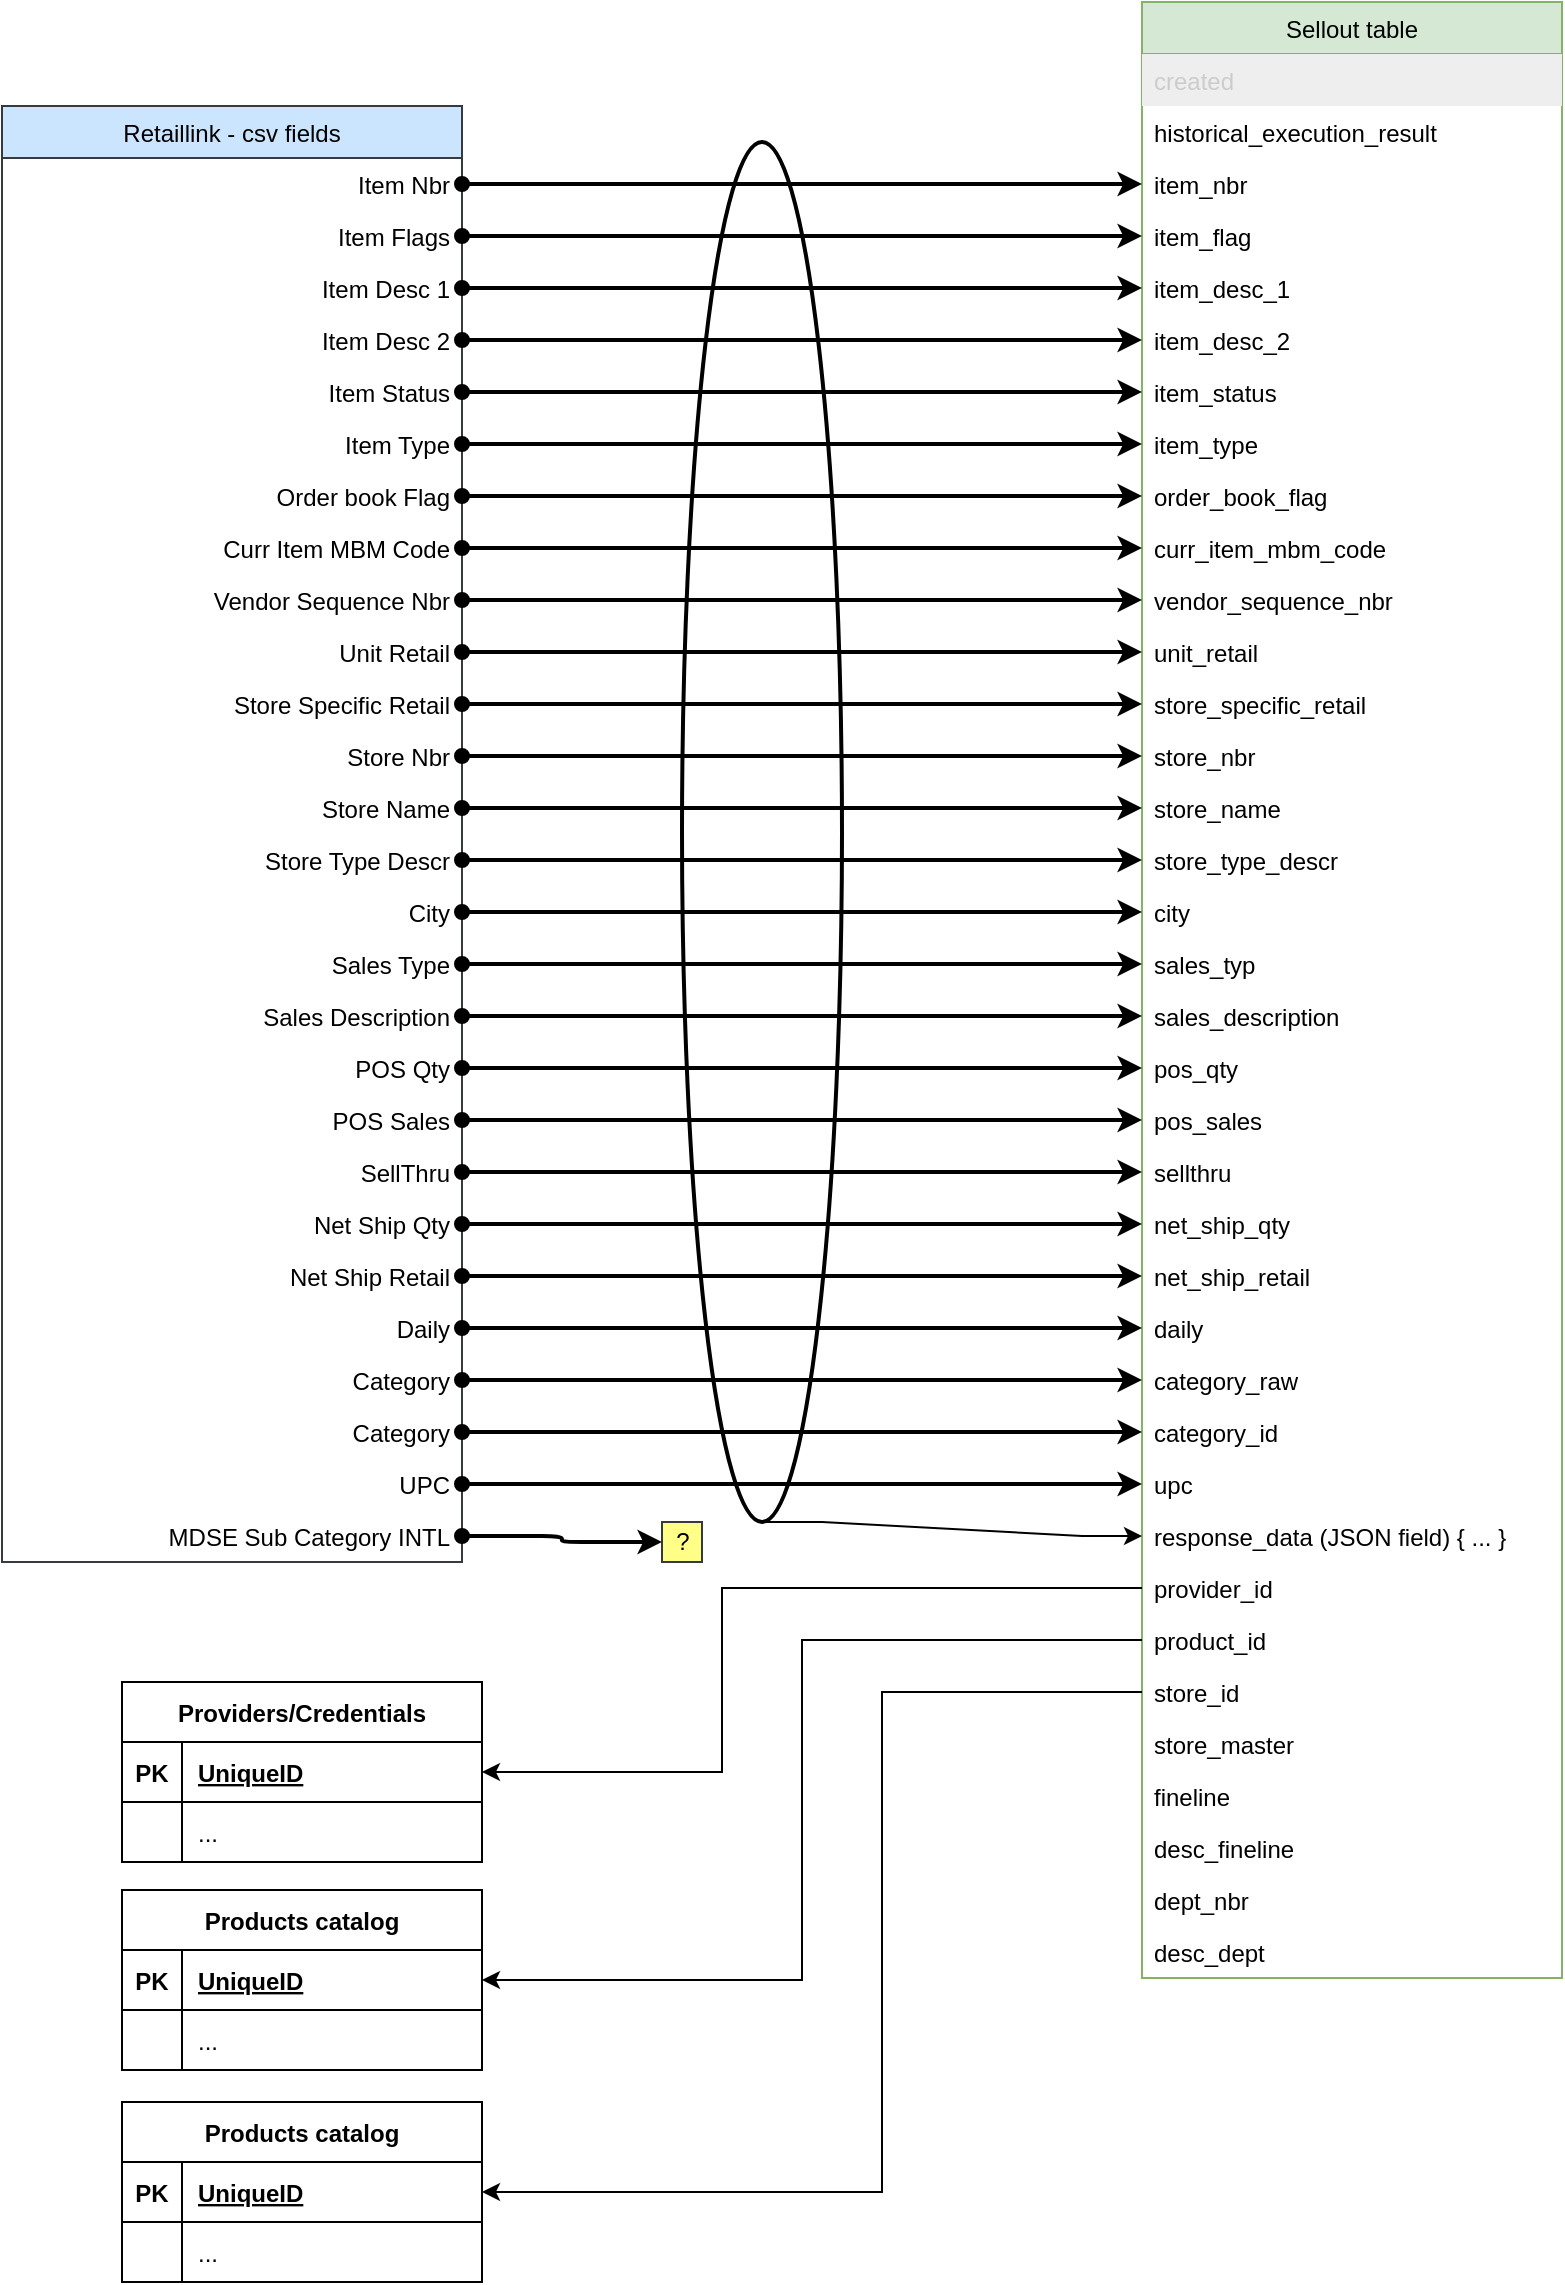 <mxfile version="14.0.1" type="github">
  <diagram name="Retaillink" id="099fd60b-425b-db50-ffb0-6b813814b670">
    <mxGraphModel dx="1422" dy="816" grid="1" gridSize="10" guides="1" tooltips="1" connect="1" arrows="1" fold="1" page="1" pageScale="1" pageWidth="850" pageHeight="1100" background="#ffffff" math="0" shadow="0">
      <root>
        <mxCell id="0" />
        <mxCell id="1" parent="0" />
        <mxCell id="QjQ2f5bVKvRvodsTn5_Y-1" value="Sellout table" style="swimlane;fontStyle=0;childLayout=stackLayout;horizontal=1;startSize=26;fillColor=#d5e8d4;horizontalStack=0;resizeParent=1;resizeParentMax=0;resizeLast=0;collapsible=1;marginBottom=0;strokeColor=#82b366;" parent="1" vertex="1">
          <mxGeometry x="610" y="80" width="210" height="988" as="geometry" />
        </mxCell>
        <mxCell id="QjQ2f5bVKvRvodsTn5_Y-2" value="created" style="text;fillColor=#eeeeee;align=left;verticalAlign=top;spacingLeft=4;spacingRight=4;overflow=hidden;rotatable=0;points=[[0,0.5],[1,0.5]];portConstraint=eastwest;fontColor=#CCCCCC;" parent="QjQ2f5bVKvRvodsTn5_Y-1" vertex="1">
          <mxGeometry y="26" width="210" height="26" as="geometry" />
        </mxCell>
        <mxCell id="QjQ2f5bVKvRvodsTn5_Y-3" value="historical_execution_result" style="text;strokeColor=none;fillColor=none;align=left;verticalAlign=top;spacingLeft=4;spacingRight=4;overflow=hidden;rotatable=0;points=[[0,0.5],[1,0.5]];portConstraint=eastwest;" parent="QjQ2f5bVKvRvodsTn5_Y-1" vertex="1">
          <mxGeometry y="52" width="210" height="26" as="geometry" />
        </mxCell>
        <mxCell id="QjQ2f5bVKvRvodsTn5_Y-25" value="item_nbr" style="text;strokeColor=none;fillColor=none;align=left;verticalAlign=top;spacingLeft=4;spacingRight=4;overflow=hidden;rotatable=0;points=[[0,0.5],[1,0.5]];portConstraint=eastwest;" parent="QjQ2f5bVKvRvodsTn5_Y-1" vertex="1">
          <mxGeometry y="78" width="210" height="26" as="geometry" />
        </mxCell>
        <mxCell id="QjQ2f5bVKvRvodsTn5_Y-26" value="item_flag" style="text;strokeColor=none;fillColor=none;align=left;verticalAlign=top;spacingLeft=4;spacingRight=4;overflow=hidden;rotatable=0;points=[[0,0.5],[1,0.5]];portConstraint=eastwest;" parent="QjQ2f5bVKvRvodsTn5_Y-1" vertex="1">
          <mxGeometry y="104" width="210" height="26" as="geometry" />
        </mxCell>
        <mxCell id="QjQ2f5bVKvRvodsTn5_Y-27" value="item_desc_1&#xa;" style="text;strokeColor=none;fillColor=none;align=left;verticalAlign=top;spacingLeft=4;spacingRight=4;overflow=hidden;rotatable=0;points=[[0,0.5],[1,0.5]];portConstraint=eastwest;" parent="QjQ2f5bVKvRvodsTn5_Y-1" vertex="1">
          <mxGeometry y="130" width="210" height="26" as="geometry" />
        </mxCell>
        <mxCell id="QjQ2f5bVKvRvodsTn5_Y-28" value="item_desc_2" style="text;strokeColor=none;fillColor=none;align=left;verticalAlign=top;spacingLeft=4;spacingRight=4;overflow=hidden;rotatable=0;points=[[0,0.5],[1,0.5]];portConstraint=eastwest;" parent="QjQ2f5bVKvRvodsTn5_Y-1" vertex="1">
          <mxGeometry y="156" width="210" height="26" as="geometry" />
        </mxCell>
        <mxCell id="QjQ2f5bVKvRvodsTn5_Y-29" value="item_status" style="text;strokeColor=none;fillColor=none;align=left;verticalAlign=top;spacingLeft=4;spacingRight=4;overflow=hidden;rotatable=0;points=[[0,0.5],[1,0.5]];portConstraint=eastwest;" parent="QjQ2f5bVKvRvodsTn5_Y-1" vertex="1">
          <mxGeometry y="182" width="210" height="26" as="geometry" />
        </mxCell>
        <mxCell id="QjQ2f5bVKvRvodsTn5_Y-32" value="item_type" style="text;strokeColor=none;fillColor=none;align=left;verticalAlign=top;spacingLeft=4;spacingRight=4;overflow=hidden;rotatable=0;points=[[0,0.5],[1,0.5]];portConstraint=eastwest;" parent="QjQ2f5bVKvRvodsTn5_Y-1" vertex="1">
          <mxGeometry y="208" width="210" height="26" as="geometry" />
        </mxCell>
        <mxCell id="QjQ2f5bVKvRvodsTn5_Y-31" value="order_book_flag" style="text;strokeColor=none;fillColor=none;align=left;verticalAlign=top;spacingLeft=4;spacingRight=4;overflow=hidden;rotatable=0;points=[[0,0.5],[1,0.5]];portConstraint=eastwest;" parent="QjQ2f5bVKvRvodsTn5_Y-1" vertex="1">
          <mxGeometry y="234" width="210" height="26" as="geometry" />
        </mxCell>
        <mxCell id="QjQ2f5bVKvRvodsTn5_Y-23" value="curr_item_mbm_code" style="text;strokeColor=none;fillColor=none;align=left;verticalAlign=top;spacingLeft=4;spacingRight=4;overflow=hidden;rotatable=0;points=[[0,0.5],[1,0.5]];portConstraint=eastwest;" parent="QjQ2f5bVKvRvodsTn5_Y-1" vertex="1">
          <mxGeometry y="260" width="210" height="26" as="geometry" />
        </mxCell>
        <mxCell id="QjQ2f5bVKvRvodsTn5_Y-30" value="vendor_sequence_nbr" style="text;strokeColor=none;fillColor=none;align=left;verticalAlign=top;spacingLeft=4;spacingRight=4;overflow=hidden;rotatable=0;points=[[0,0.5],[1,0.5]];portConstraint=eastwest;" parent="QjQ2f5bVKvRvodsTn5_Y-1" vertex="1">
          <mxGeometry y="286" width="210" height="26" as="geometry" />
        </mxCell>
        <mxCell id="QjQ2f5bVKvRvodsTn5_Y-11" value="unit_retail" style="text;strokeColor=none;fillColor=none;align=left;verticalAlign=top;spacingLeft=4;spacingRight=4;overflow=hidden;rotatable=0;points=[[0,0.5],[1,0.5]];portConstraint=eastwest;" parent="QjQ2f5bVKvRvodsTn5_Y-1" vertex="1">
          <mxGeometry y="312" width="210" height="26" as="geometry" />
        </mxCell>
        <mxCell id="QjQ2f5bVKvRvodsTn5_Y-34" value="store_specific_retail" style="text;strokeColor=none;fillColor=none;align=left;verticalAlign=top;spacingLeft=4;spacingRight=4;overflow=hidden;rotatable=0;points=[[0,0.5],[1,0.5]];portConstraint=eastwest;" parent="QjQ2f5bVKvRvodsTn5_Y-1" vertex="1">
          <mxGeometry y="338" width="210" height="26" as="geometry" />
        </mxCell>
        <mxCell id="QjQ2f5bVKvRvodsTn5_Y-22" value="store_nbr" style="text;strokeColor=none;fillColor=none;align=left;verticalAlign=top;spacingLeft=4;spacingRight=4;overflow=hidden;rotatable=0;points=[[0,0.5],[1,0.5]];portConstraint=eastwest;" parent="QjQ2f5bVKvRvodsTn5_Y-1" vertex="1">
          <mxGeometry y="364" width="210" height="26" as="geometry" />
        </mxCell>
        <mxCell id="QjQ2f5bVKvRvodsTn5_Y-12" value="store_name" style="text;strokeColor=none;fillColor=none;align=left;verticalAlign=top;spacingLeft=4;spacingRight=4;overflow=hidden;rotatable=0;points=[[0,0.5],[1,0.5]];portConstraint=eastwest;" parent="QjQ2f5bVKvRvodsTn5_Y-1" vertex="1">
          <mxGeometry y="390" width="210" height="26" as="geometry" />
        </mxCell>
        <mxCell id="QjQ2f5bVKvRvodsTn5_Y-13" value="store_type_descr" style="text;strokeColor=none;fillColor=none;align=left;verticalAlign=top;spacingLeft=4;spacingRight=4;overflow=hidden;rotatable=0;points=[[0,0.5],[1,0.5]];portConstraint=eastwest;" parent="QjQ2f5bVKvRvodsTn5_Y-1" vertex="1">
          <mxGeometry y="416" width="210" height="26" as="geometry" />
        </mxCell>
        <mxCell id="QjQ2f5bVKvRvodsTn5_Y-14" value="city" style="text;strokeColor=none;fillColor=none;align=left;verticalAlign=top;spacingLeft=4;spacingRight=4;overflow=hidden;rotatable=0;points=[[0,0.5],[1,0.5]];portConstraint=eastwest;" parent="QjQ2f5bVKvRvodsTn5_Y-1" vertex="1">
          <mxGeometry y="442" width="210" height="26" as="geometry" />
        </mxCell>
        <mxCell id="QjQ2f5bVKvRvodsTn5_Y-33" value="sales_typ" style="text;strokeColor=none;fillColor=none;align=left;verticalAlign=top;spacingLeft=4;spacingRight=4;overflow=hidden;rotatable=0;points=[[0,0.5],[1,0.5]];portConstraint=eastwest;" parent="QjQ2f5bVKvRvodsTn5_Y-1" vertex="1">
          <mxGeometry y="468" width="210" height="26" as="geometry" />
        </mxCell>
        <mxCell id="QjQ2f5bVKvRvodsTn5_Y-15" value="sales_description" style="text;strokeColor=none;fillColor=none;align=left;verticalAlign=top;spacingLeft=4;spacingRight=4;overflow=hidden;rotatable=0;points=[[0,0.5],[1,0.5]];portConstraint=eastwest;" parent="QjQ2f5bVKvRvodsTn5_Y-1" vertex="1">
          <mxGeometry y="494" width="210" height="26" as="geometry" />
        </mxCell>
        <mxCell id="QjQ2f5bVKvRvodsTn5_Y-16" value="pos_qty" style="text;strokeColor=none;fillColor=none;align=left;verticalAlign=top;spacingLeft=4;spacingRight=4;overflow=hidden;rotatable=0;points=[[0,0.5],[1,0.5]];portConstraint=eastwest;" parent="QjQ2f5bVKvRvodsTn5_Y-1" vertex="1">
          <mxGeometry y="520" width="210" height="26" as="geometry" />
        </mxCell>
        <mxCell id="QjQ2f5bVKvRvodsTn5_Y-17" value="pos_sales" style="text;strokeColor=none;fillColor=none;align=left;verticalAlign=top;spacingLeft=4;spacingRight=4;overflow=hidden;rotatable=0;points=[[0,0.5],[1,0.5]];portConstraint=eastwest;" parent="QjQ2f5bVKvRvodsTn5_Y-1" vertex="1">
          <mxGeometry y="546" width="210" height="26" as="geometry" />
        </mxCell>
        <mxCell id="QjQ2f5bVKvRvodsTn5_Y-18" value="sellthru" style="text;strokeColor=none;fillColor=none;align=left;verticalAlign=top;spacingLeft=4;spacingRight=4;overflow=hidden;rotatable=0;points=[[0,0.5],[1,0.5]];portConstraint=eastwest;" parent="QjQ2f5bVKvRvodsTn5_Y-1" vertex="1">
          <mxGeometry y="572" width="210" height="26" as="geometry" />
        </mxCell>
        <mxCell id="QjQ2f5bVKvRvodsTn5_Y-19" value="net_ship_qty" style="text;strokeColor=none;fillColor=none;align=left;verticalAlign=top;spacingLeft=4;spacingRight=4;overflow=hidden;rotatable=0;points=[[0,0.5],[1,0.5]];portConstraint=eastwest;" parent="QjQ2f5bVKvRvodsTn5_Y-1" vertex="1">
          <mxGeometry y="598" width="210" height="26" as="geometry" />
        </mxCell>
        <mxCell id="QjQ2f5bVKvRvodsTn5_Y-20" value="net_ship_retail" style="text;strokeColor=none;fillColor=none;align=left;verticalAlign=top;spacingLeft=4;spacingRight=4;overflow=hidden;rotatable=0;points=[[0,0.5],[1,0.5]];portConstraint=eastwest;" parent="QjQ2f5bVKvRvodsTn5_Y-1" vertex="1">
          <mxGeometry y="624" width="210" height="26" as="geometry" />
        </mxCell>
        <mxCell id="QjQ2f5bVKvRvodsTn5_Y-37" value="daily" style="text;strokeColor=none;fillColor=none;align=left;verticalAlign=top;spacingLeft=4;spacingRight=4;overflow=hidden;rotatable=0;points=[[0,0.5],[1,0.5]];portConstraint=eastwest;" parent="QjQ2f5bVKvRvodsTn5_Y-1" vertex="1">
          <mxGeometry y="650" width="210" height="26" as="geometry" />
        </mxCell>
        <mxCell id="QjQ2f5bVKvRvodsTn5_Y-21" value="category_raw" style="text;strokeColor=none;fillColor=none;align=left;verticalAlign=top;spacingLeft=4;spacingRight=4;overflow=hidden;rotatable=0;points=[[0,0.5],[1,0.5]];portConstraint=eastwest;" parent="QjQ2f5bVKvRvodsTn5_Y-1" vertex="1">
          <mxGeometry y="676" width="210" height="26" as="geometry" />
        </mxCell>
        <mxCell id="QjQ2f5bVKvRvodsTn5_Y-36" value="category_id" style="text;strokeColor=none;fillColor=none;align=left;verticalAlign=top;spacingLeft=4;spacingRight=4;overflow=hidden;rotatable=0;points=[[0,0.5],[1,0.5]];portConstraint=eastwest;" parent="QjQ2f5bVKvRvodsTn5_Y-1" vertex="1">
          <mxGeometry y="702" width="210" height="26" as="geometry" />
        </mxCell>
        <mxCell id="QjQ2f5bVKvRvodsTn5_Y-48" value="upc" style="text;strokeColor=none;fillColor=none;align=left;verticalAlign=top;spacingLeft=4;spacingRight=4;overflow=hidden;rotatable=0;points=[[0,0.5],[1,0.5]];portConstraint=eastwest;" parent="QjQ2f5bVKvRvodsTn5_Y-1" vertex="1">
          <mxGeometry y="728" width="210" height="26" as="geometry" />
        </mxCell>
        <mxCell id="QjQ2f5bVKvRvodsTn5_Y-4" value="response_data (JSON field) { ... }" style="text;strokeColor=none;fillColor=none;align=left;verticalAlign=top;spacingLeft=4;spacingRight=4;overflow=hidden;rotatable=0;points=[[0,0.5],[1,0.5]];portConstraint=eastwest;" parent="QjQ2f5bVKvRvodsTn5_Y-1" vertex="1">
          <mxGeometry y="754" width="210" height="26" as="geometry" />
        </mxCell>
        <mxCell id="QjQ2f5bVKvRvodsTn5_Y-47" value="provider_id" style="text;strokeColor=none;fillColor=none;align=left;verticalAlign=top;spacingLeft=4;spacingRight=4;overflow=hidden;rotatable=0;points=[[0,0.5],[1,0.5]];portConstraint=eastwest;" parent="QjQ2f5bVKvRvodsTn5_Y-1" vertex="1">
          <mxGeometry y="780" width="210" height="26" as="geometry" />
        </mxCell>
        <mxCell id="QjQ2f5bVKvRvodsTn5_Y-46" value="product_id" style="text;strokeColor=none;fillColor=none;align=left;verticalAlign=top;spacingLeft=4;spacingRight=4;overflow=hidden;rotatable=0;points=[[0,0.5],[1,0.5]];portConstraint=eastwest;" parent="QjQ2f5bVKvRvodsTn5_Y-1" vertex="1">
          <mxGeometry y="806" width="210" height="26" as="geometry" />
        </mxCell>
        <mxCell id="QjQ2f5bVKvRvodsTn5_Y-45" value="store_id" style="text;strokeColor=none;fillColor=none;align=left;verticalAlign=top;spacingLeft=4;spacingRight=4;overflow=hidden;rotatable=0;points=[[0,0.5],[1,0.5]];portConstraint=eastwest;" parent="QjQ2f5bVKvRvodsTn5_Y-1" vertex="1">
          <mxGeometry y="832" width="210" height="26" as="geometry" />
        </mxCell>
        <mxCell id="QjQ2f5bVKvRvodsTn5_Y-44" value="store_master" style="text;strokeColor=none;fillColor=none;align=left;verticalAlign=top;spacingLeft=4;spacingRight=4;overflow=hidden;rotatable=0;points=[[0,0.5],[1,0.5]];portConstraint=eastwest;" parent="QjQ2f5bVKvRvodsTn5_Y-1" vertex="1">
          <mxGeometry y="858" width="210" height="26" as="geometry" />
        </mxCell>
        <mxCell id="QjQ2f5bVKvRvodsTn5_Y-43" value="fineline" style="text;strokeColor=none;fillColor=none;align=left;verticalAlign=top;spacingLeft=4;spacingRight=4;overflow=hidden;rotatable=0;points=[[0,0.5],[1,0.5]];portConstraint=eastwest;" parent="QjQ2f5bVKvRvodsTn5_Y-1" vertex="1">
          <mxGeometry y="884" width="210" height="26" as="geometry" />
        </mxCell>
        <mxCell id="QjQ2f5bVKvRvodsTn5_Y-42" value="desc_fineline" style="text;strokeColor=none;fillColor=none;align=left;verticalAlign=top;spacingLeft=4;spacingRight=4;overflow=hidden;rotatable=0;points=[[0,0.5],[1,0.5]];portConstraint=eastwest;" parent="QjQ2f5bVKvRvodsTn5_Y-1" vertex="1">
          <mxGeometry y="910" width="210" height="26" as="geometry" />
        </mxCell>
        <mxCell id="QjQ2f5bVKvRvodsTn5_Y-41" value="dept_nbr" style="text;strokeColor=none;fillColor=none;align=left;verticalAlign=top;spacingLeft=4;spacingRight=4;overflow=hidden;rotatable=0;points=[[0,0.5],[1,0.5]];portConstraint=eastwest;" parent="QjQ2f5bVKvRvodsTn5_Y-1" vertex="1">
          <mxGeometry y="936" width="210" height="26" as="geometry" />
        </mxCell>
        <mxCell id="QjQ2f5bVKvRvodsTn5_Y-40" value="desc_dept" style="text;strokeColor=none;fillColor=none;align=left;verticalAlign=top;spacingLeft=4;spacingRight=4;overflow=hidden;rotatable=0;points=[[0,0.5],[1,0.5]];portConstraint=eastwest;" parent="QjQ2f5bVKvRvodsTn5_Y-1" vertex="1">
          <mxGeometry y="962" width="210" height="26" as="geometry" />
        </mxCell>
        <object label="Retaillink - csv fields" Chango="dsfadas" id="QjQ2f5bVKvRvodsTn5_Y-7">
          <mxCell style="swimlane;fontStyle=0;childLayout=stackLayout;horizontal=1;startSize=26;fillColor=#cce5ff;horizontalStack=0;resizeParent=1;resizeParentMax=0;resizeLast=0;collapsible=1;marginBottom=0;strokeColor=#36393d;" parent="1" vertex="1">
            <mxGeometry x="40" y="132" width="230" height="728" as="geometry" />
          </mxCell>
        </object>
        <mxCell id="QjQ2f5bVKvRvodsTn5_Y-8" value="Item Nbr" style="text;strokeColor=none;fillColor=none;align=right;verticalAlign=top;spacingLeft=4;spacingRight=4;overflow=hidden;rotatable=0;points=[[0,0.5],[1,0.5]];portConstraint=eastwest;perimeter=ellipsePerimeter;" parent="QjQ2f5bVKvRvodsTn5_Y-7" vertex="1">
          <mxGeometry y="26" width="230" height="26" as="geometry" />
        </mxCell>
        <mxCell id="QjQ2f5bVKvRvodsTn5_Y-9" value="Item Flags" style="text;strokeColor=none;fillColor=none;align=right;verticalAlign=top;spacingLeft=4;spacingRight=4;overflow=hidden;rotatable=0;points=[[0,0.5],[1,0.5]];portConstraint=eastwest;" parent="QjQ2f5bVKvRvodsTn5_Y-7" vertex="1">
          <mxGeometry y="52" width="230" height="26" as="geometry" />
        </mxCell>
        <mxCell id="QjQ2f5bVKvRvodsTn5_Y-10" value="Item Desc 1" style="text;strokeColor=none;fillColor=none;align=right;verticalAlign=top;spacingLeft=4;spacingRight=4;overflow=hidden;rotatable=0;points=[[0,0.5],[1,0.5]];portConstraint=eastwest;" parent="QjQ2f5bVKvRvodsTn5_Y-7" vertex="1">
          <mxGeometry y="78" width="230" height="26" as="geometry" />
        </mxCell>
        <mxCell id="QjQ2f5bVKvRvodsTn5_Y-85" value="Item Desc 2" style="text;strokeColor=none;fillColor=none;align=right;verticalAlign=top;spacingLeft=4;spacingRight=4;overflow=hidden;rotatable=0;points=[[0,0.5],[1,0.5]];portConstraint=eastwest;" parent="QjQ2f5bVKvRvodsTn5_Y-7" vertex="1">
          <mxGeometry y="104" width="230" height="26" as="geometry" />
        </mxCell>
        <mxCell id="QjQ2f5bVKvRvodsTn5_Y-84" value="Item Status" style="text;strokeColor=none;fillColor=none;align=right;verticalAlign=top;spacingLeft=4;spacingRight=4;overflow=hidden;rotatable=0;points=[[0,0.5],[1,0.5]];portConstraint=eastwest;" parent="QjQ2f5bVKvRvodsTn5_Y-7" vertex="1">
          <mxGeometry y="130" width="230" height="26" as="geometry" />
        </mxCell>
        <mxCell id="QjQ2f5bVKvRvodsTn5_Y-83" value="Item Type" style="text;strokeColor=none;fillColor=none;align=right;verticalAlign=top;spacingLeft=4;spacingRight=4;overflow=hidden;rotatable=0;points=[[0,0.5],[1,0.5]];portConstraint=eastwest;" parent="QjQ2f5bVKvRvodsTn5_Y-7" vertex="1">
          <mxGeometry y="156" width="230" height="26" as="geometry" />
        </mxCell>
        <mxCell id="QjQ2f5bVKvRvodsTn5_Y-82" value="Order book Flag" style="text;strokeColor=none;fillColor=none;align=right;verticalAlign=top;spacingLeft=4;spacingRight=4;overflow=hidden;rotatable=0;points=[[0,0.5],[1,0.5]];portConstraint=eastwest;" parent="QjQ2f5bVKvRvodsTn5_Y-7" vertex="1">
          <mxGeometry y="182" width="230" height="26" as="geometry" />
        </mxCell>
        <mxCell id="QjQ2f5bVKvRvodsTn5_Y-81" value="Curr Item MBM Code" style="text;strokeColor=none;fillColor=none;align=right;verticalAlign=top;spacingLeft=4;spacingRight=4;overflow=hidden;rotatable=0;points=[[0,0.5],[1,0.5]];portConstraint=eastwest;" parent="QjQ2f5bVKvRvodsTn5_Y-7" vertex="1">
          <mxGeometry y="208" width="230" height="26" as="geometry" />
        </mxCell>
        <mxCell id="QjQ2f5bVKvRvodsTn5_Y-80" value="Vendor Sequence Nbr" style="text;strokeColor=none;fillColor=none;align=right;verticalAlign=top;spacingLeft=4;spacingRight=4;overflow=hidden;rotatable=0;points=[[0,0.5],[1,0.5]];portConstraint=eastwest;" parent="QjQ2f5bVKvRvodsTn5_Y-7" vertex="1">
          <mxGeometry y="234" width="230" height="26" as="geometry" />
        </mxCell>
        <mxCell id="QjQ2f5bVKvRvodsTn5_Y-79" value="Unit Retail" style="text;strokeColor=none;fillColor=none;align=right;verticalAlign=top;spacingLeft=4;spacingRight=4;overflow=hidden;rotatable=0;points=[[0,0.5],[1,0.5]];portConstraint=eastwest;" parent="QjQ2f5bVKvRvodsTn5_Y-7" vertex="1">
          <mxGeometry y="260" width="230" height="26" as="geometry" />
        </mxCell>
        <mxCell id="QjQ2f5bVKvRvodsTn5_Y-78" value="Store Specific Retail" style="text;strokeColor=none;fillColor=none;align=right;verticalAlign=top;spacingLeft=4;spacingRight=4;overflow=hidden;rotatable=0;points=[[0,0.5],[1,0.5]];portConstraint=eastwest;" parent="QjQ2f5bVKvRvodsTn5_Y-7" vertex="1">
          <mxGeometry y="286" width="230" height="26" as="geometry" />
        </mxCell>
        <mxCell id="QjQ2f5bVKvRvodsTn5_Y-91" value="Store Nbr" style="text;strokeColor=none;fillColor=none;align=right;verticalAlign=top;spacingLeft=4;spacingRight=4;overflow=hidden;rotatable=0;points=[[0,0.5],[1,0.5]];portConstraint=eastwest;" parent="QjQ2f5bVKvRvodsTn5_Y-7" vertex="1">
          <mxGeometry y="312" width="230" height="26" as="geometry" />
        </mxCell>
        <mxCell id="QjQ2f5bVKvRvodsTn5_Y-92" value="Store Name" style="text;strokeColor=none;fillColor=none;align=right;verticalAlign=top;spacingLeft=4;spacingRight=4;overflow=hidden;rotatable=0;points=[[0,0.5],[1,0.5]];portConstraint=eastwest;" parent="QjQ2f5bVKvRvodsTn5_Y-7" vertex="1">
          <mxGeometry y="338" width="230" height="26" as="geometry" />
        </mxCell>
        <mxCell id="QjQ2f5bVKvRvodsTn5_Y-89" value="Store Type Descr" style="text;strokeColor=none;fillColor=none;align=right;verticalAlign=top;spacingLeft=4;spacingRight=4;overflow=hidden;rotatable=0;points=[[0,0.5],[1,0.5]];portConstraint=eastwest;" parent="QjQ2f5bVKvRvodsTn5_Y-7" vertex="1">
          <mxGeometry y="364" width="230" height="26" as="geometry" />
        </mxCell>
        <mxCell id="QjQ2f5bVKvRvodsTn5_Y-93" value="City" style="text;strokeColor=none;fillColor=none;align=right;verticalAlign=top;spacingLeft=4;spacingRight=4;overflow=hidden;rotatable=0;points=[[0,0.5],[1,0.5]];portConstraint=eastwest;" parent="QjQ2f5bVKvRvodsTn5_Y-7" vertex="1">
          <mxGeometry y="390" width="230" height="26" as="geometry" />
        </mxCell>
        <mxCell id="QjQ2f5bVKvRvodsTn5_Y-129" value="Sales Type" style="text;strokeColor=none;fillColor=none;align=right;verticalAlign=top;spacingLeft=4;spacingRight=4;overflow=hidden;rotatable=0;points=[[0,0.5],[1,0.5]];portConstraint=eastwest;" parent="QjQ2f5bVKvRvodsTn5_Y-7" vertex="1">
          <mxGeometry y="416" width="230" height="26" as="geometry" />
        </mxCell>
        <mxCell id="QjQ2f5bVKvRvodsTn5_Y-90" value="Sales Description" style="text;strokeColor=none;fillColor=none;align=right;verticalAlign=top;spacingLeft=4;spacingRight=4;overflow=hidden;rotatable=0;points=[[0,0.5],[1,0.5]];portConstraint=eastwest;" parent="QjQ2f5bVKvRvodsTn5_Y-7" vertex="1">
          <mxGeometry y="442" width="230" height="26" as="geometry" />
        </mxCell>
        <mxCell id="QjQ2f5bVKvRvodsTn5_Y-97" value="POS Qty" style="text;strokeColor=none;fillColor=none;align=right;verticalAlign=top;spacingLeft=4;spacingRight=4;overflow=hidden;rotatable=0;points=[[0,0.5],[1,0.5]];portConstraint=eastwest;" parent="QjQ2f5bVKvRvodsTn5_Y-7" vertex="1">
          <mxGeometry y="468" width="230" height="26" as="geometry" />
        </mxCell>
        <mxCell id="QjQ2f5bVKvRvodsTn5_Y-96" value="POS Sales" style="text;strokeColor=none;fillColor=none;align=right;verticalAlign=top;spacingLeft=4;spacingRight=4;overflow=hidden;rotatable=0;points=[[0,0.5],[1,0.5]];portConstraint=eastwest;" parent="QjQ2f5bVKvRvodsTn5_Y-7" vertex="1">
          <mxGeometry y="494" width="230" height="26" as="geometry" />
        </mxCell>
        <mxCell id="QjQ2f5bVKvRvodsTn5_Y-95" value="SellThru" style="text;strokeColor=none;fillColor=none;align=right;verticalAlign=top;spacingLeft=4;spacingRight=4;overflow=hidden;rotatable=0;points=[[0,0.5],[1,0.5]];portConstraint=eastwest;" parent="QjQ2f5bVKvRvodsTn5_Y-7" vertex="1">
          <mxGeometry y="520" width="230" height="26" as="geometry" />
        </mxCell>
        <mxCell id="QjQ2f5bVKvRvodsTn5_Y-94" value="Net Ship Qty" style="text;strokeColor=none;fillColor=none;align=right;verticalAlign=top;spacingLeft=4;spacingRight=4;overflow=hidden;rotatable=0;points=[[0,0.5],[1,0.5]];portConstraint=eastwest;" parent="QjQ2f5bVKvRvodsTn5_Y-7" vertex="1">
          <mxGeometry y="546" width="230" height="26" as="geometry" />
        </mxCell>
        <mxCell id="QjQ2f5bVKvRvodsTn5_Y-77" value="Net Ship Retail" style="text;strokeColor=none;fillColor=none;align=right;verticalAlign=top;spacingLeft=4;spacingRight=4;overflow=hidden;rotatable=0;points=[[0,0.5],[1,0.5]];portConstraint=eastwest;" parent="QjQ2f5bVKvRvodsTn5_Y-7" vertex="1">
          <mxGeometry y="572" width="230" height="26" as="geometry" />
        </mxCell>
        <mxCell id="QjQ2f5bVKvRvodsTn5_Y-98" value="Daily" style="text;strokeColor=none;fillColor=none;align=right;verticalAlign=top;spacingLeft=4;spacingRight=4;overflow=hidden;rotatable=0;points=[[0,0.5],[1,0.5]];portConstraint=eastwest;" parent="QjQ2f5bVKvRvodsTn5_Y-7" vertex="1">
          <mxGeometry y="598" width="230" height="26" as="geometry" />
        </mxCell>
        <mxCell id="QjQ2f5bVKvRvodsTn5_Y-99" value="Category" style="text;strokeColor=none;fillColor=none;align=right;verticalAlign=top;spacingLeft=4;spacingRight=4;overflow=hidden;rotatable=0;points=[[0,0.5],[1,0.5]];portConstraint=eastwest;" parent="QjQ2f5bVKvRvodsTn5_Y-7" vertex="1">
          <mxGeometry y="624" width="230" height="26" as="geometry" />
        </mxCell>
        <mxCell id="QjQ2f5bVKvRvodsTn5_Y-100" value="Category" style="text;strokeColor=none;fillColor=none;align=right;verticalAlign=top;spacingLeft=4;spacingRight=4;overflow=hidden;rotatable=0;points=[[0,0.5],[1,0.5]];portConstraint=eastwest;" parent="QjQ2f5bVKvRvodsTn5_Y-7" vertex="1">
          <mxGeometry y="650" width="230" height="26" as="geometry" />
        </mxCell>
        <mxCell id="QjQ2f5bVKvRvodsTn5_Y-101" value="UPC" style="text;strokeColor=none;fillColor=none;align=right;verticalAlign=top;spacingLeft=4;spacingRight=4;overflow=hidden;rotatable=0;points=[[0,0.5],[1,0.5]];portConstraint=eastwest;" parent="QjQ2f5bVKvRvodsTn5_Y-7" vertex="1">
          <mxGeometry y="676" width="230" height="26" as="geometry" />
        </mxCell>
        <mxCell id="QjQ2f5bVKvRvodsTn5_Y-102" value="MDSE Sub Category INTL" style="text;strokeColor=none;fillColor=none;align=right;verticalAlign=top;spacingLeft=4;spacingRight=4;overflow=hidden;rotatable=0;points=[[0,0.5],[1,0.5]];portConstraint=eastwest;" parent="QjQ2f5bVKvRvodsTn5_Y-7" vertex="1">
          <mxGeometry y="702" width="230" height="26" as="geometry" />
        </mxCell>
        <mxCell id="QjQ2f5bVKvRvodsTn5_Y-122" style="edgeStyle=orthogonalEdgeStyle;rounded=1;orthogonalLoop=1;jettySize=auto;html=1;exitX=1;exitY=0.5;exitDx=0;exitDy=0;entryX=0;entryY=0.5;entryDx=0;entryDy=0;startArrow=oval;startFill=1;strokeWidth=2;fontColor=#CCCCCC;" parent="1" source="QjQ2f5bVKvRvodsTn5_Y-80" target="QjQ2f5bVKvRvodsTn5_Y-30" edge="1">
          <mxGeometry relative="1" as="geometry" />
        </mxCell>
        <mxCell id="QjQ2f5bVKvRvodsTn5_Y-123" style="edgeStyle=orthogonalEdgeStyle;rounded=1;orthogonalLoop=1;jettySize=auto;html=1;exitX=1;exitY=0.5;exitDx=0;exitDy=0;entryX=0;entryY=0.5;entryDx=0;entryDy=0;startArrow=oval;startFill=1;strokeWidth=2;fontColor=#CCCCCC;" parent="1" source="QjQ2f5bVKvRvodsTn5_Y-79" target="QjQ2f5bVKvRvodsTn5_Y-11" edge="1">
          <mxGeometry relative="1" as="geometry" />
        </mxCell>
        <mxCell id="QjQ2f5bVKvRvodsTn5_Y-124" style="edgeStyle=orthogonalEdgeStyle;rounded=1;orthogonalLoop=1;jettySize=auto;html=1;exitX=1;exitY=0.5;exitDx=0;exitDy=0;entryX=0;entryY=0.5;entryDx=0;entryDy=0;startArrow=oval;startFill=1;strokeWidth=2;fontColor=#CCCCCC;" parent="1" source="QjQ2f5bVKvRvodsTn5_Y-78" target="QjQ2f5bVKvRvodsTn5_Y-34" edge="1">
          <mxGeometry relative="1" as="geometry" />
        </mxCell>
        <mxCell id="QjQ2f5bVKvRvodsTn5_Y-125" style="edgeStyle=orthogonalEdgeStyle;rounded=1;orthogonalLoop=1;jettySize=auto;html=1;exitX=1;exitY=0.5;exitDx=0;exitDy=0;startArrow=oval;startFill=1;strokeWidth=2;fontColor=#CCCCCC;" parent="1" source="QjQ2f5bVKvRvodsTn5_Y-91" target="QjQ2f5bVKvRvodsTn5_Y-22" edge="1">
          <mxGeometry relative="1" as="geometry" />
        </mxCell>
        <mxCell id="QjQ2f5bVKvRvodsTn5_Y-127" style="edgeStyle=orthogonalEdgeStyle;rounded=1;orthogonalLoop=1;jettySize=auto;html=1;startArrow=oval;startFill=1;strokeWidth=2;fontColor=#CCCCCC;" parent="1" source="QjQ2f5bVKvRvodsTn5_Y-89" target="QjQ2f5bVKvRvodsTn5_Y-13" edge="1">
          <mxGeometry relative="1" as="geometry" />
        </mxCell>
        <mxCell id="QjQ2f5bVKvRvodsTn5_Y-128" style="edgeStyle=orthogonalEdgeStyle;rounded=1;orthogonalLoop=1;jettySize=auto;html=1;exitX=1;exitY=0.5;exitDx=0;exitDy=0;entryX=0;entryY=0.5;entryDx=0;entryDy=0;startArrow=oval;startFill=1;strokeWidth=2;fontColor=#CCCCCC;" parent="1" source="QjQ2f5bVKvRvodsTn5_Y-93" target="QjQ2f5bVKvRvodsTn5_Y-14" edge="1">
          <mxGeometry relative="1" as="geometry" />
        </mxCell>
        <mxCell id="QjQ2f5bVKvRvodsTn5_Y-130" style="edgeStyle=orthogonalEdgeStyle;rounded=1;orthogonalLoop=1;jettySize=auto;html=1;exitX=1;exitY=0.5;exitDx=0;exitDy=0;startArrow=oval;startFill=1;strokeWidth=2;fontColor=#CCCCCC;" parent="1" source="QjQ2f5bVKvRvodsTn5_Y-129" target="QjQ2f5bVKvRvodsTn5_Y-33" edge="1">
          <mxGeometry relative="1" as="geometry" />
        </mxCell>
        <mxCell id="QjQ2f5bVKvRvodsTn5_Y-131" style="edgeStyle=orthogonalEdgeStyle;rounded=1;orthogonalLoop=1;jettySize=auto;html=1;entryX=0;entryY=0.5;entryDx=0;entryDy=0;startArrow=oval;startFill=1;strokeWidth=2;fontColor=#CCCCCC;" parent="1" source="QjQ2f5bVKvRvodsTn5_Y-90" target="QjQ2f5bVKvRvodsTn5_Y-15" edge="1">
          <mxGeometry relative="1" as="geometry" />
        </mxCell>
        <mxCell id="QjQ2f5bVKvRvodsTn5_Y-132" style="edgeStyle=orthogonalEdgeStyle;rounded=1;orthogonalLoop=1;jettySize=auto;html=1;startArrow=oval;startFill=1;strokeWidth=2;fontColor=#CCCCCC;" parent="1" source="QjQ2f5bVKvRvodsTn5_Y-97" target="QjQ2f5bVKvRvodsTn5_Y-16" edge="1">
          <mxGeometry relative="1" as="geometry" />
        </mxCell>
        <mxCell id="QjQ2f5bVKvRvodsTn5_Y-133" style="edgeStyle=orthogonalEdgeStyle;rounded=1;orthogonalLoop=1;jettySize=auto;html=1;startArrow=oval;startFill=1;strokeWidth=2;fontColor=#CCCCCC;" parent="1" source="QjQ2f5bVKvRvodsTn5_Y-96" target="QjQ2f5bVKvRvodsTn5_Y-17" edge="1">
          <mxGeometry relative="1" as="geometry" />
        </mxCell>
        <mxCell id="QjQ2f5bVKvRvodsTn5_Y-134" style="edgeStyle=orthogonalEdgeStyle;rounded=1;orthogonalLoop=1;jettySize=auto;html=1;startArrow=oval;startFill=1;strokeWidth=2;fontColor=#CCCCCC;" parent="1" source="QjQ2f5bVKvRvodsTn5_Y-95" target="QjQ2f5bVKvRvodsTn5_Y-18" edge="1">
          <mxGeometry relative="1" as="geometry" />
        </mxCell>
        <mxCell id="QjQ2f5bVKvRvodsTn5_Y-135" style="edgeStyle=orthogonalEdgeStyle;rounded=1;orthogonalLoop=1;jettySize=auto;html=1;startArrow=oval;startFill=1;strokeWidth=2;fontColor=#CCCCCC;" parent="1" source="QjQ2f5bVKvRvodsTn5_Y-94" target="QjQ2f5bVKvRvodsTn5_Y-19" edge="1">
          <mxGeometry relative="1" as="geometry" />
        </mxCell>
        <mxCell id="QjQ2f5bVKvRvodsTn5_Y-136" style="edgeStyle=orthogonalEdgeStyle;rounded=1;orthogonalLoop=1;jettySize=auto;html=1;entryX=0;entryY=0.5;entryDx=0;entryDy=0;startArrow=oval;startFill=1;strokeWidth=2;fontColor=#CCCCCC;" parent="1" source="QjQ2f5bVKvRvodsTn5_Y-77" target="QjQ2f5bVKvRvodsTn5_Y-20" edge="1">
          <mxGeometry relative="1" as="geometry" />
        </mxCell>
        <mxCell id="QjQ2f5bVKvRvodsTn5_Y-137" style="edgeStyle=orthogonalEdgeStyle;rounded=1;orthogonalLoop=1;jettySize=auto;html=1;startArrow=oval;startFill=1;strokeWidth=2;fontColor=#CCCCCC;" parent="1" source="QjQ2f5bVKvRvodsTn5_Y-98" target="QjQ2f5bVKvRvodsTn5_Y-37" edge="1">
          <mxGeometry relative="1" as="geometry" />
        </mxCell>
        <mxCell id="QjQ2f5bVKvRvodsTn5_Y-138" style="edgeStyle=orthogonalEdgeStyle;rounded=1;orthogonalLoop=1;jettySize=auto;html=1;startArrow=oval;startFill=1;strokeWidth=2;fontColor=#CCCCCC;" parent="1" source="QjQ2f5bVKvRvodsTn5_Y-99" target="QjQ2f5bVKvRvodsTn5_Y-21" edge="1">
          <mxGeometry relative="1" as="geometry" />
        </mxCell>
        <mxCell id="QjQ2f5bVKvRvodsTn5_Y-139" style="edgeStyle=orthogonalEdgeStyle;rounded=1;orthogonalLoop=1;jettySize=auto;html=1;startArrow=oval;startFill=1;strokeWidth=2;fontColor=#CCCCCC;" parent="1" source="QjQ2f5bVKvRvodsTn5_Y-100" target="QjQ2f5bVKvRvodsTn5_Y-36" edge="1">
          <mxGeometry relative="1" as="geometry">
            <mxPoint x="580" y="820" as="targetPoint" />
          </mxGeometry>
        </mxCell>
        <mxCell id="QjQ2f5bVKvRvodsTn5_Y-140" style="edgeStyle=orthogonalEdgeStyle;rounded=1;orthogonalLoop=1;jettySize=auto;html=1;startArrow=oval;startFill=1;strokeWidth=2;fontColor=#CCCCCC;" parent="1" source="QjQ2f5bVKvRvodsTn5_Y-92" target="QjQ2f5bVKvRvodsTn5_Y-12" edge="1">
          <mxGeometry relative="1" as="geometry" />
        </mxCell>
        <mxCell id="QjQ2f5bVKvRvodsTn5_Y-141" style="edgeStyle=orthogonalEdgeStyle;rounded=1;orthogonalLoop=1;jettySize=auto;html=1;startArrow=oval;startFill=1;strokeWidth=2;fontColor=#CCCCCC;" parent="1" source="QjQ2f5bVKvRvodsTn5_Y-81" target="QjQ2f5bVKvRvodsTn5_Y-23" edge="1">
          <mxGeometry relative="1" as="geometry" />
        </mxCell>
        <mxCell id="QjQ2f5bVKvRvodsTn5_Y-142" style="edgeStyle=orthogonalEdgeStyle;rounded=1;orthogonalLoop=1;jettySize=auto;html=1;startArrow=oval;startFill=1;strokeWidth=2;fontColor=#CCCCCC;" parent="1" source="QjQ2f5bVKvRvodsTn5_Y-82" target="QjQ2f5bVKvRvodsTn5_Y-31" edge="1">
          <mxGeometry relative="1" as="geometry" />
        </mxCell>
        <mxCell id="QjQ2f5bVKvRvodsTn5_Y-143" style="edgeStyle=orthogonalEdgeStyle;rounded=1;orthogonalLoop=1;jettySize=auto;html=1;startArrow=oval;startFill=1;strokeWidth=2;fontColor=#CCCCCC;" parent="1" source="QjQ2f5bVKvRvodsTn5_Y-83" target="QjQ2f5bVKvRvodsTn5_Y-32" edge="1">
          <mxGeometry relative="1" as="geometry" />
        </mxCell>
        <mxCell id="QjQ2f5bVKvRvodsTn5_Y-144" style="edgeStyle=orthogonalEdgeStyle;rounded=1;orthogonalLoop=1;jettySize=auto;html=1;exitX=1;exitY=0.5;exitDx=0;exitDy=0;startArrow=oval;startFill=1;strokeWidth=2;fontColor=#CCCCCC;" parent="1" source="QjQ2f5bVKvRvodsTn5_Y-84" target="QjQ2f5bVKvRvodsTn5_Y-29" edge="1">
          <mxGeometry relative="1" as="geometry" />
        </mxCell>
        <mxCell id="QjQ2f5bVKvRvodsTn5_Y-145" style="edgeStyle=orthogonalEdgeStyle;rounded=1;orthogonalLoop=1;jettySize=auto;html=1;startArrow=oval;startFill=1;strokeWidth=2;fontColor=#CCCCCC;" parent="1" source="QjQ2f5bVKvRvodsTn5_Y-85" target="QjQ2f5bVKvRvodsTn5_Y-28" edge="1">
          <mxGeometry relative="1" as="geometry" />
        </mxCell>
        <mxCell id="QjQ2f5bVKvRvodsTn5_Y-146" style="edgeStyle=orthogonalEdgeStyle;rounded=1;orthogonalLoop=1;jettySize=auto;html=1;startArrow=oval;startFill=1;strokeWidth=2;fontColor=#CCCCCC;" parent="1" source="QjQ2f5bVKvRvodsTn5_Y-10" target="QjQ2f5bVKvRvodsTn5_Y-27" edge="1">
          <mxGeometry relative="1" as="geometry" />
        </mxCell>
        <mxCell id="QjQ2f5bVKvRvodsTn5_Y-147" style="edgeStyle=orthogonalEdgeStyle;rounded=1;orthogonalLoop=1;jettySize=auto;html=1;startArrow=oval;startFill=1;strokeWidth=2;fontColor=#CCCCCC;" parent="1" source="QjQ2f5bVKvRvodsTn5_Y-9" target="QjQ2f5bVKvRvodsTn5_Y-26" edge="1">
          <mxGeometry relative="1" as="geometry" />
        </mxCell>
        <mxCell id="QjQ2f5bVKvRvodsTn5_Y-148" style="edgeStyle=orthogonalEdgeStyle;rounded=1;orthogonalLoop=1;jettySize=auto;html=1;startArrow=oval;startFill=1;strokeWidth=2;fontColor=#CCCCCC;" parent="1" source="QjQ2f5bVKvRvodsTn5_Y-8" target="QjQ2f5bVKvRvodsTn5_Y-25" edge="1">
          <mxGeometry relative="1" as="geometry" />
        </mxCell>
        <mxCell id="QjQ2f5bVKvRvodsTn5_Y-149" style="edgeStyle=orthogonalEdgeStyle;rounded=1;orthogonalLoop=1;jettySize=auto;html=1;startArrow=oval;startFill=1;strokeWidth=2;fontColor=#CCCCCC;" parent="1" source="QjQ2f5bVKvRvodsTn5_Y-101" target="QjQ2f5bVKvRvodsTn5_Y-48" edge="1">
          <mxGeometry relative="1" as="geometry" />
        </mxCell>
        <mxCell id="QjQ2f5bVKvRvodsTn5_Y-188" value="?" style="text;html=1;resizable=0;autosize=1;align=center;verticalAlign=middle;points=[];fillColor=#ffff88;strokeColor=#36393d;rounded=0;" parent="1" vertex="1">
          <mxGeometry x="370" y="840" width="20" height="20" as="geometry" />
        </mxCell>
        <mxCell id="QjQ2f5bVKvRvodsTn5_Y-189" style="edgeStyle=orthogonalEdgeStyle;rounded=1;orthogonalLoop=1;jettySize=auto;html=1;startArrow=oval;startFill=1;strokeWidth=2;fontColor=#CCCCCC;" parent="1" source="QjQ2f5bVKvRvodsTn5_Y-102" target="QjQ2f5bVKvRvodsTn5_Y-188" edge="1">
          <mxGeometry relative="1" as="geometry" />
        </mxCell>
        <mxCell id="dy0PIPn9d8-bcyrKVdhR-1" value="Providers/Credentials" style="shape=table;startSize=30;container=1;collapsible=1;childLayout=tableLayout;fixedRows=1;rowLines=0;fontStyle=1;align=center;resizeLast=1;" vertex="1" parent="1">
          <mxGeometry x="100" y="920" width="180" height="90" as="geometry">
            <mxRectangle x="100" y="920" width="160" height="30" as="alternateBounds" />
          </mxGeometry>
        </mxCell>
        <mxCell id="dy0PIPn9d8-bcyrKVdhR-2" value="" style="shape=partialRectangle;collapsible=0;dropTarget=0;pointerEvents=0;fillColor=none;top=0;left=0;bottom=1;right=0;points=[[0,0.5],[1,0.5]];portConstraint=eastwest;" vertex="1" parent="dy0PIPn9d8-bcyrKVdhR-1">
          <mxGeometry y="30" width="180" height="30" as="geometry" />
        </mxCell>
        <mxCell id="dy0PIPn9d8-bcyrKVdhR-3" value="PK" style="shape=partialRectangle;connectable=0;fillColor=none;top=0;left=0;bottom=0;right=0;fontStyle=1;overflow=hidden;" vertex="1" parent="dy0PIPn9d8-bcyrKVdhR-2">
          <mxGeometry width="30" height="30" as="geometry" />
        </mxCell>
        <mxCell id="dy0PIPn9d8-bcyrKVdhR-4" value="UniqueID" style="shape=partialRectangle;connectable=0;fillColor=none;top=0;left=0;bottom=0;right=0;align=left;spacingLeft=6;fontStyle=5;overflow=hidden;" vertex="1" parent="dy0PIPn9d8-bcyrKVdhR-2">
          <mxGeometry x="30" width="150" height="30" as="geometry" />
        </mxCell>
        <mxCell id="dy0PIPn9d8-bcyrKVdhR-5" value="" style="shape=partialRectangle;collapsible=0;dropTarget=0;pointerEvents=0;fillColor=none;top=0;left=0;bottom=0;right=0;points=[[0,0.5],[1,0.5]];portConstraint=eastwest;" vertex="1" parent="dy0PIPn9d8-bcyrKVdhR-1">
          <mxGeometry y="60" width="180" height="30" as="geometry" />
        </mxCell>
        <mxCell id="dy0PIPn9d8-bcyrKVdhR-6" value="" style="shape=partialRectangle;connectable=0;fillColor=none;top=0;left=0;bottom=0;right=0;editable=1;overflow=hidden;" vertex="1" parent="dy0PIPn9d8-bcyrKVdhR-5">
          <mxGeometry width="30" height="30" as="geometry" />
        </mxCell>
        <mxCell id="dy0PIPn9d8-bcyrKVdhR-7" value="..." style="shape=partialRectangle;connectable=0;fillColor=none;top=0;left=0;bottom=0;right=0;align=left;spacingLeft=6;overflow=hidden;" vertex="1" parent="dy0PIPn9d8-bcyrKVdhR-5">
          <mxGeometry x="30" width="150" height="30" as="geometry" />
        </mxCell>
        <mxCell id="dy0PIPn9d8-bcyrKVdhR-16" value="Products catalog" style="shape=table;startSize=30;container=1;collapsible=1;childLayout=tableLayout;fixedRows=1;rowLines=0;fontStyle=1;align=center;resizeLast=1;" vertex="1" parent="1">
          <mxGeometry x="100" y="1024" width="180" height="90" as="geometry">
            <mxRectangle x="100" y="920" width="160" height="30" as="alternateBounds" />
          </mxGeometry>
        </mxCell>
        <mxCell id="dy0PIPn9d8-bcyrKVdhR-17" value="" style="shape=partialRectangle;collapsible=0;dropTarget=0;pointerEvents=0;fillColor=none;top=0;left=0;bottom=1;right=0;points=[[0,0.5],[1,0.5]];portConstraint=eastwest;" vertex="1" parent="dy0PIPn9d8-bcyrKVdhR-16">
          <mxGeometry y="30" width="180" height="30" as="geometry" />
        </mxCell>
        <mxCell id="dy0PIPn9d8-bcyrKVdhR-18" value="PK" style="shape=partialRectangle;connectable=0;fillColor=none;top=0;left=0;bottom=0;right=0;fontStyle=1;overflow=hidden;" vertex="1" parent="dy0PIPn9d8-bcyrKVdhR-17">
          <mxGeometry width="30" height="30" as="geometry" />
        </mxCell>
        <mxCell id="dy0PIPn9d8-bcyrKVdhR-19" value="UniqueID" style="shape=partialRectangle;connectable=0;fillColor=none;top=0;left=0;bottom=0;right=0;align=left;spacingLeft=6;fontStyle=5;overflow=hidden;" vertex="1" parent="dy0PIPn9d8-bcyrKVdhR-17">
          <mxGeometry x="30" width="150" height="30" as="geometry" />
        </mxCell>
        <mxCell id="dy0PIPn9d8-bcyrKVdhR-20" value="" style="shape=partialRectangle;collapsible=0;dropTarget=0;pointerEvents=0;fillColor=none;top=0;left=0;bottom=0;right=0;points=[[0,0.5],[1,0.5]];portConstraint=eastwest;" vertex="1" parent="dy0PIPn9d8-bcyrKVdhR-16">
          <mxGeometry y="60" width="180" height="30" as="geometry" />
        </mxCell>
        <mxCell id="dy0PIPn9d8-bcyrKVdhR-21" value="" style="shape=partialRectangle;connectable=0;fillColor=none;top=0;left=0;bottom=0;right=0;editable=1;overflow=hidden;" vertex="1" parent="dy0PIPn9d8-bcyrKVdhR-20">
          <mxGeometry width="30" height="30" as="geometry" />
        </mxCell>
        <mxCell id="dy0PIPn9d8-bcyrKVdhR-22" value="..." style="shape=partialRectangle;connectable=0;fillColor=none;top=0;left=0;bottom=0;right=0;align=left;spacingLeft=6;overflow=hidden;" vertex="1" parent="dy0PIPn9d8-bcyrKVdhR-20">
          <mxGeometry x="30" width="150" height="30" as="geometry" />
        </mxCell>
        <mxCell id="dy0PIPn9d8-bcyrKVdhR-24" value="Products catalog" style="shape=table;startSize=30;container=1;collapsible=1;childLayout=tableLayout;fixedRows=1;rowLines=0;fontStyle=1;align=center;resizeLast=1;" vertex="1" parent="1">
          <mxGeometry x="100" y="1130" width="180" height="90" as="geometry">
            <mxRectangle x="100" y="920" width="160" height="30" as="alternateBounds" />
          </mxGeometry>
        </mxCell>
        <mxCell id="dy0PIPn9d8-bcyrKVdhR-25" value="" style="shape=partialRectangle;collapsible=0;dropTarget=0;pointerEvents=0;fillColor=none;top=0;left=0;bottom=1;right=0;points=[[0,0.5],[1,0.5]];portConstraint=eastwest;" vertex="1" parent="dy0PIPn9d8-bcyrKVdhR-24">
          <mxGeometry y="30" width="180" height="30" as="geometry" />
        </mxCell>
        <mxCell id="dy0PIPn9d8-bcyrKVdhR-26" value="PK" style="shape=partialRectangle;connectable=0;fillColor=none;top=0;left=0;bottom=0;right=0;fontStyle=1;overflow=hidden;" vertex="1" parent="dy0PIPn9d8-bcyrKVdhR-25">
          <mxGeometry width="30" height="30" as="geometry" />
        </mxCell>
        <mxCell id="dy0PIPn9d8-bcyrKVdhR-27" value="UniqueID" style="shape=partialRectangle;connectable=0;fillColor=none;top=0;left=0;bottom=0;right=0;align=left;spacingLeft=6;fontStyle=5;overflow=hidden;" vertex="1" parent="dy0PIPn9d8-bcyrKVdhR-25">
          <mxGeometry x="30" width="150" height="30" as="geometry" />
        </mxCell>
        <mxCell id="dy0PIPn9d8-bcyrKVdhR-28" value="" style="shape=partialRectangle;collapsible=0;dropTarget=0;pointerEvents=0;fillColor=none;top=0;left=0;bottom=0;right=0;points=[[0,0.5],[1,0.5]];portConstraint=eastwest;" vertex="1" parent="dy0PIPn9d8-bcyrKVdhR-24">
          <mxGeometry y="60" width="180" height="30" as="geometry" />
        </mxCell>
        <mxCell id="dy0PIPn9d8-bcyrKVdhR-29" value="" style="shape=partialRectangle;connectable=0;fillColor=none;top=0;left=0;bottom=0;right=0;editable=1;overflow=hidden;" vertex="1" parent="dy0PIPn9d8-bcyrKVdhR-28">
          <mxGeometry width="30" height="30" as="geometry" />
        </mxCell>
        <mxCell id="dy0PIPn9d8-bcyrKVdhR-30" value="..." style="shape=partialRectangle;connectable=0;fillColor=none;top=0;left=0;bottom=0;right=0;align=left;spacingLeft=6;overflow=hidden;" vertex="1" parent="dy0PIPn9d8-bcyrKVdhR-28">
          <mxGeometry x="30" width="150" height="30" as="geometry" />
        </mxCell>
        <mxCell id="dy0PIPn9d8-bcyrKVdhR-31" style="edgeStyle=orthogonalEdgeStyle;rounded=0;orthogonalLoop=1;jettySize=auto;html=1;entryX=1;entryY=0.5;entryDx=0;entryDy=0;" edge="1" parent="1" source="QjQ2f5bVKvRvodsTn5_Y-45" target="dy0PIPn9d8-bcyrKVdhR-25">
          <mxGeometry relative="1" as="geometry">
            <Array as="points">
              <mxPoint x="480" y="925" />
              <mxPoint x="480" y="1175" />
            </Array>
          </mxGeometry>
        </mxCell>
        <mxCell id="dy0PIPn9d8-bcyrKVdhR-35" style="edgeStyle=entityRelationEdgeStyle;rounded=0;orthogonalLoop=1;jettySize=auto;html=1;exitX=0.5;exitY=1;exitDx=0;exitDy=0;" edge="1" parent="1" source="dy0PIPn9d8-bcyrKVdhR-32" target="QjQ2f5bVKvRvodsTn5_Y-4">
          <mxGeometry relative="1" as="geometry" />
        </mxCell>
        <mxCell id="dy0PIPn9d8-bcyrKVdhR-32" value="" style="ellipse;whiteSpace=wrap;html=1;fillColor=none;strokeWidth=2;" vertex="1" parent="1">
          <mxGeometry x="380" y="150" width="80" height="690" as="geometry" />
        </mxCell>
        <mxCell id="dy0PIPn9d8-bcyrKVdhR-33" style="edgeStyle=orthogonalEdgeStyle;rounded=0;orthogonalLoop=1;jettySize=auto;html=1;exitX=0;exitY=0.5;exitDx=0;exitDy=0;" edge="1" parent="1" source="QjQ2f5bVKvRvodsTn5_Y-46" target="dy0PIPn9d8-bcyrKVdhR-17">
          <mxGeometry relative="1" as="geometry">
            <Array as="points">
              <mxPoint x="440" y="899" />
              <mxPoint x="440" y="1069" />
            </Array>
          </mxGeometry>
        </mxCell>
        <mxCell id="dy0PIPn9d8-bcyrKVdhR-34" style="edgeStyle=orthogonalEdgeStyle;rounded=0;orthogonalLoop=1;jettySize=auto;html=1;exitX=0;exitY=0.5;exitDx=0;exitDy=0;entryX=1;entryY=0.5;entryDx=0;entryDy=0;" edge="1" parent="1" source="QjQ2f5bVKvRvodsTn5_Y-47" target="dy0PIPn9d8-bcyrKVdhR-2">
          <mxGeometry relative="1" as="geometry">
            <Array as="points">
              <mxPoint x="400" y="873" />
              <mxPoint x="400" y="965" />
            </Array>
          </mxGeometry>
        </mxCell>
      </root>
    </mxGraphModel>
  </diagram>
</mxfile>
